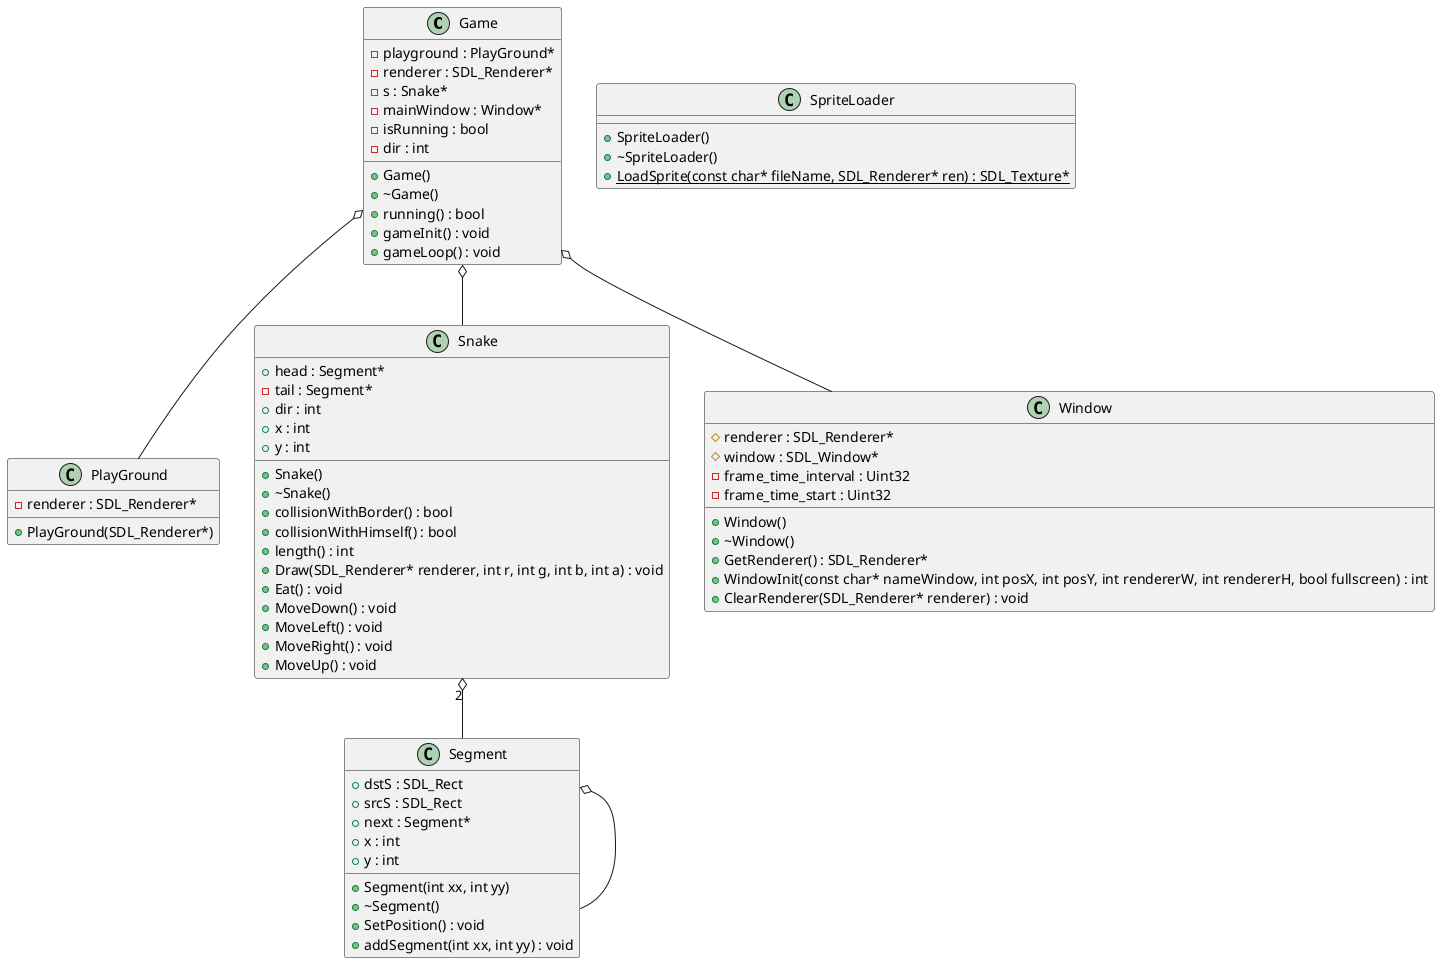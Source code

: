 @startuml





/' Objects '/

class Game {
	+Game()
	+~Game()
	-playground : PlayGround*
	-renderer : SDL_Renderer*
	-s : Snake*
	-mainWindow : Window*
	-isRunning : bool
	+running() : bool
	-dir : int
	+gameInit() : void
	+gameLoop() : void
}


class PlayGround {
	+PlayGround(SDL_Renderer*)
	-renderer : SDL_Renderer*
}


class Segment {
	+Segment(int xx, int yy)
	+~Segment()
	+dstS : SDL_Rect
	+srcS : SDL_Rect
	+next : Segment*
	+x : int
	+y : int
	+SetPosition() : void
	+addSegment(int xx, int yy) : void
}


class Snake {
	+Snake()
	+~Snake()
	+head : Segment*
	-tail : Segment*
	+collisionWithBorder() : bool
	+collisionWithHimself() : bool
	+dir : int
	+length() : int
	+x : int
	+y : int
	+Draw(SDL_Renderer* renderer, int r, int g, int b, int a) : void
	+Eat() : void
	+MoveDown() : void
	+MoveLeft() : void
	+MoveRight() : void
	+MoveUp() : void
}


class SpriteLoader {
	+SpriteLoader()
	+~SpriteLoader()
	+{static} LoadSprite(const char* fileName, SDL_Renderer* ren) : SDL_Texture*
}


class Window {
	+Window()
	+~Window()
	+GetRenderer() : SDL_Renderer*
	#renderer : SDL_Renderer*
	#window : SDL_Window*
	-frame_time_interval : Uint32
	-frame_time_start : Uint32
	+WindowInit(const char* nameWindow, int posX, int posY, int rendererW, int rendererH, bool fullscreen) : int
	+ClearRenderer(SDL_Renderer* renderer) : void
}





/' Inheritance relationships '/




/' Aggregation relationships '/

.Game o-- .PlayGround


.Game o-- .Snake


.Game o-- .Window


.Segment o-- .Segment


.Snake "2" o-- .Segment






/' Nested objects '/



@enduml

